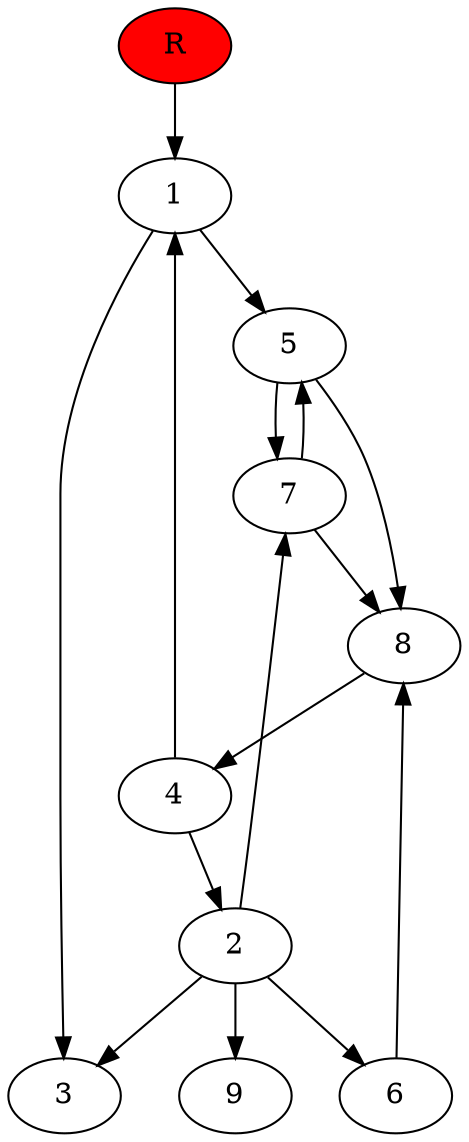 digraph prb26431 {
	1
	2
	3
	4
	5
	6
	7
	8
	R [fillcolor="#ff0000" style=filled]
	1 -> 3
	1 -> 5
	2 -> 3
	2 -> 6
	2 -> 7
	2 -> 9
	4 -> 1
	4 -> 2
	5 -> 7
	5 -> 8
	6 -> 8
	7 -> 5
	7 -> 8
	8 -> 4
	R -> 1
}
